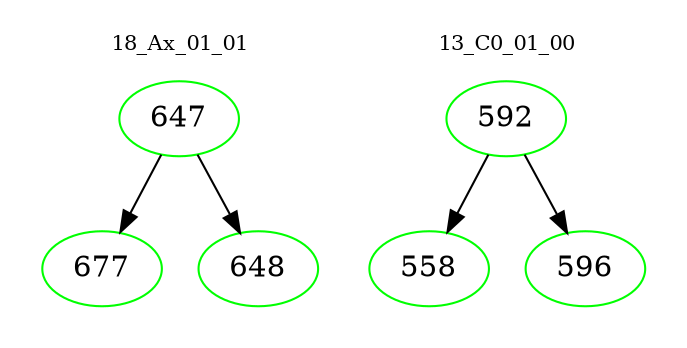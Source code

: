 digraph{
subgraph cluster_0 {
color = white
label = "18_Ax_01_01";
fontsize=10;
T0_647 [label="647", color="green"]
T0_647 -> T0_677 [color="black"]
T0_677 [label="677", color="green"]
T0_647 -> T0_648 [color="black"]
T0_648 [label="648", color="green"]
}
subgraph cluster_1 {
color = white
label = "13_C0_01_00";
fontsize=10;
T1_592 [label="592", color="green"]
T1_592 -> T1_558 [color="black"]
T1_558 [label="558", color="green"]
T1_592 -> T1_596 [color="black"]
T1_596 [label="596", color="green"]
}
}
